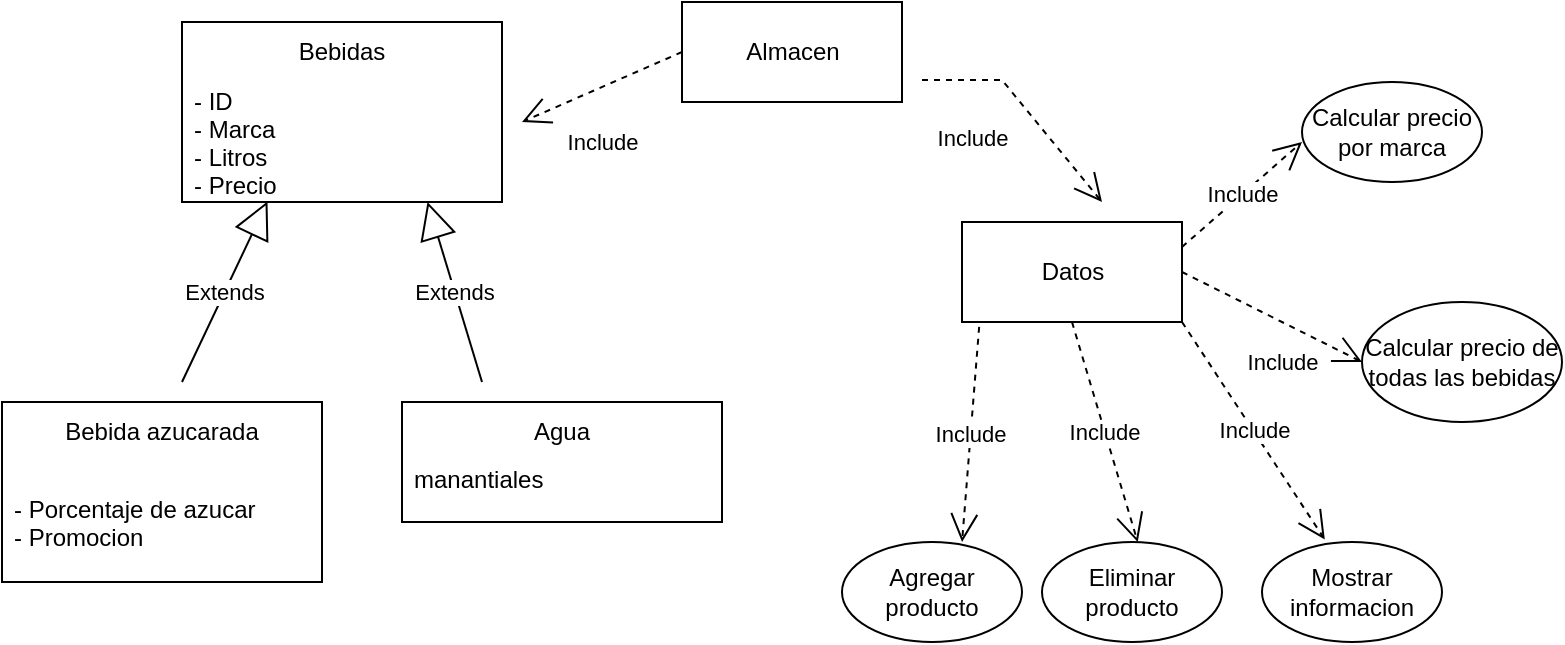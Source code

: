 <mxfile version="17.4.6" type="device"><diagram id="ac42BpX3KPPeLgyxqGSj" name="Page-1"><mxGraphModel dx="782" dy="742" grid="1" gridSize="10" guides="1" tooltips="1" connect="1" arrows="1" fold="1" page="1" pageScale="1" pageWidth="827" pageHeight="1169" math="0" shadow="0"><root><mxCell id="0"/><mxCell id="1" parent="0"/><mxCell id="lt3aK2dNvH_vBoQRIpOK-57" value="" style="rounded=0;whiteSpace=wrap;html=1;" vertex="1" parent="1"><mxGeometry x="110" y="210" width="160" height="90" as="geometry"/></mxCell><mxCell id="lt3aK2dNvH_vBoQRIpOK-58" value="- ID&#10;- Marca&#10;- Litros&#10;- Precio" style="text;strokeColor=none;fillColor=none;align=left;verticalAlign=middle;spacingLeft=4;spacingRight=4;overflow=hidden;points=[[0,0.5],[1,0.5]];portConstraint=eastwest;rotatable=0;" vertex="1" parent="1"><mxGeometry x="110" y="240" width="90" height="60" as="geometry"/></mxCell><mxCell id="lt3aK2dNvH_vBoQRIpOK-59" value="Bebidas" style="text;html=1;strokeColor=none;fillColor=none;align=center;verticalAlign=middle;whiteSpace=wrap;rounded=0;" vertex="1" parent="1"><mxGeometry x="160" y="210" width="60" height="30" as="geometry"/></mxCell><mxCell id="lt3aK2dNvH_vBoQRIpOK-60" value="Include" style="endArrow=open;endSize=12;dashed=1;html=1;rounded=0;exitX=0;exitY=0.5;exitDx=0;exitDy=0;" edge="1" parent="1" source="lt3aK2dNvH_vBoQRIpOK-67"><mxGeometry x="0.253" y="25" width="160" relative="1" as="geometry"><mxPoint x="304" y="190" as="sourcePoint"/><mxPoint x="280" y="260" as="targetPoint"/><Array as="points"/><mxPoint as="offset"/></mxGeometry></mxCell><mxCell id="lt3aK2dNvH_vBoQRIpOK-61" value="" style="rounded=0;whiteSpace=wrap;html=1;" vertex="1" parent="1"><mxGeometry x="20" y="400" width="160" height="90" as="geometry"/></mxCell><mxCell id="lt3aK2dNvH_vBoQRIpOK-62" value="Bebida azucarada" style="text;html=1;strokeColor=none;fillColor=none;align=center;verticalAlign=middle;whiteSpace=wrap;rounded=0;" vertex="1" parent="1"><mxGeometry x="45" y="400" width="110" height="30" as="geometry"/></mxCell><mxCell id="lt3aK2dNvH_vBoQRIpOK-63" value="- Porcentaje de azucar&#10;- Promocion" style="text;strokeColor=none;fillColor=none;align=left;verticalAlign=middle;spacingLeft=4;spacingRight=4;overflow=hidden;points=[[0,0.5],[1,0.5]];portConstraint=eastwest;rotatable=0;" vertex="1" parent="1"><mxGeometry x="20" y="430" width="160" height="60" as="geometry"/></mxCell><mxCell id="lt3aK2dNvH_vBoQRIpOK-64" value="" style="rounded=0;whiteSpace=wrap;html=1;" vertex="1" parent="1"><mxGeometry x="220" y="400" width="160" height="60" as="geometry"/></mxCell><mxCell id="lt3aK2dNvH_vBoQRIpOK-65" value="Agua" style="text;html=1;strokeColor=none;fillColor=none;align=center;verticalAlign=middle;whiteSpace=wrap;rounded=0;" vertex="1" parent="1"><mxGeometry x="245" y="400" width="110" height="30" as="geometry"/></mxCell><mxCell id="lt3aK2dNvH_vBoQRIpOK-66" value="manantiales&#10;" style="text;strokeColor=none;fillColor=none;align=left;verticalAlign=middle;spacingLeft=4;spacingRight=4;overflow=hidden;points=[[0,0.5],[1,0.5]];portConstraint=eastwest;rotatable=0;" vertex="1" parent="1"><mxGeometry x="220" y="430" width="160" height="30" as="geometry"/></mxCell><mxCell id="lt3aK2dNvH_vBoQRIpOK-67" value="Almacen" style="html=1;" vertex="1" parent="1"><mxGeometry x="360" y="200" width="110" height="50" as="geometry"/></mxCell><mxCell id="lt3aK2dNvH_vBoQRIpOK-68" value="Datos" style="html=1;" vertex="1" parent="1"><mxGeometry x="500" y="310" width="110" height="50" as="geometry"/></mxCell><mxCell id="lt3aK2dNvH_vBoQRIpOK-69" value="Extends" style="endArrow=block;endSize=16;endFill=0;html=1;rounded=0;entryX=0.475;entryY=0.995;entryDx=0;entryDy=0;entryPerimeter=0;" edge="1" parent="1" target="lt3aK2dNvH_vBoQRIpOK-58"><mxGeometry width="160" relative="1" as="geometry"><mxPoint x="110" y="390" as="sourcePoint"/><mxPoint x="290" y="340" as="targetPoint"/></mxGeometry></mxCell><mxCell id="lt3aK2dNvH_vBoQRIpOK-70" value="Extends" style="endArrow=block;endSize=16;endFill=0;html=1;rounded=0;entryX=0.475;entryY=0.995;entryDx=0;entryDy=0;entryPerimeter=0;" edge="1" parent="1"><mxGeometry width="160" relative="1" as="geometry"><mxPoint x="260" y="390" as="sourcePoint"/><mxPoint x="232.75" y="300" as="targetPoint"/></mxGeometry></mxCell><mxCell id="lt3aK2dNvH_vBoQRIpOK-71" value="Include" style="endArrow=open;endSize=12;dashed=1;html=1;rounded=0;" edge="1" parent="1"><mxGeometry x="-0.111" y="-30" width="160" relative="1" as="geometry"><mxPoint x="480" y="239" as="sourcePoint"/><mxPoint x="570" y="300" as="targetPoint"/><Array as="points"><mxPoint x="520" y="239"/></Array><mxPoint as="offset"/></mxGeometry></mxCell><mxCell id="lt3aK2dNvH_vBoQRIpOK-72" value="Agregar producto" style="ellipse;whiteSpace=wrap;html=1;" vertex="1" parent="1"><mxGeometry x="440" y="470" width="90" height="50" as="geometry"/></mxCell><mxCell id="lt3aK2dNvH_vBoQRIpOK-73" value="Eliminar producto" style="ellipse;whiteSpace=wrap;html=1;" vertex="1" parent="1"><mxGeometry x="540" y="470" width="90" height="50" as="geometry"/></mxCell><mxCell id="lt3aK2dNvH_vBoQRIpOK-74" value="Calcular precio de todas las bebidas" style="ellipse;whiteSpace=wrap;html=1;" vertex="1" parent="1"><mxGeometry x="700" y="350" width="100" height="60" as="geometry"/></mxCell><mxCell id="lt3aK2dNvH_vBoQRIpOK-75" value="Calcular precio por marca" style="ellipse;whiteSpace=wrap;html=1;" vertex="1" parent="1"><mxGeometry x="670" y="240" width="90" height="50" as="geometry"/></mxCell><mxCell id="lt3aK2dNvH_vBoQRIpOK-76" value="Mostrar informacion" style="ellipse;whiteSpace=wrap;html=1;" vertex="1" parent="1"><mxGeometry x="650" y="470" width="90" height="50" as="geometry"/></mxCell><mxCell id="lt3aK2dNvH_vBoQRIpOK-77" value="Include" style="endArrow=open;endSize=12;dashed=1;html=1;rounded=0;exitX=0.078;exitY=1.048;exitDx=0;exitDy=0;exitPerimeter=0;entryX=0.667;entryY=0;entryDx=0;entryDy=0;entryPerimeter=0;" edge="1" parent="1" source="lt3aK2dNvH_vBoQRIpOK-68" target="lt3aK2dNvH_vBoQRIpOK-72"><mxGeometry width="160" relative="1" as="geometry"><mxPoint x="510" y="140" as="sourcePoint"/><mxPoint x="520" y="160" as="targetPoint"/></mxGeometry></mxCell><mxCell id="lt3aK2dNvH_vBoQRIpOK-78" value="Include" style="endArrow=open;endSize=12;dashed=1;html=1;rounded=0;exitX=0.5;exitY=1;exitDx=0;exitDy=0;" edge="1" parent="1" source="lt3aK2dNvH_vBoQRIpOK-68"><mxGeometry width="160" relative="1" as="geometry"><mxPoint x="582.14" y="392.4" as="sourcePoint"/><mxPoint x="587.86" y="470" as="targetPoint"/></mxGeometry></mxCell><mxCell id="lt3aK2dNvH_vBoQRIpOK-79" value="Include" style="endArrow=open;endSize=12;dashed=1;html=1;rounded=0;exitX=1;exitY=1;exitDx=0;exitDy=0;entryX=0.349;entryY=-0.024;entryDx=0;entryDy=0;entryPerimeter=0;" edge="1" parent="1" target="lt3aK2dNvH_vBoQRIpOK-76" source="lt3aK2dNvH_vBoQRIpOK-68"><mxGeometry width="160" relative="1" as="geometry"><mxPoint x="630" y="122.4" as="sourcePoint"/><mxPoint x="611.45" y="170" as="targetPoint"/></mxGeometry></mxCell><mxCell id="lt3aK2dNvH_vBoQRIpOK-80" value="Include" style="endArrow=open;endSize=12;dashed=1;html=1;rounded=0;exitX=1;exitY=0.5;exitDx=0;exitDy=0;entryX=0;entryY=0.5;entryDx=0;entryDy=0;" edge="1" parent="1" source="lt3aK2dNvH_vBoQRIpOK-68" target="lt3aK2dNvH_vBoQRIpOK-74"><mxGeometry x="0.289" y="-18" width="160" relative="1" as="geometry"><mxPoint x="640" y="350" as="sourcePoint"/><mxPoint x="680" y="370" as="targetPoint"/><Array as="points"><mxPoint x="660" y="360"/></Array><mxPoint as="offset"/></mxGeometry></mxCell><mxCell id="lt3aK2dNvH_vBoQRIpOK-81" value="Include" style="endArrow=open;endSize=12;dashed=1;html=1;rounded=0;exitX=1;exitY=0.25;exitDx=0;exitDy=0;entryX=0;entryY=0.6;entryDx=0;entryDy=0;entryPerimeter=0;" edge="1" parent="1" source="lt3aK2dNvH_vBoQRIpOK-68" target="lt3aK2dNvH_vBoQRIpOK-75"><mxGeometry width="160" relative="1" as="geometry"><mxPoint x="630" y="60" as="sourcePoint"/><mxPoint x="670" y="60" as="targetPoint"/></mxGeometry></mxCell></root></mxGraphModel></diagram></mxfile>
